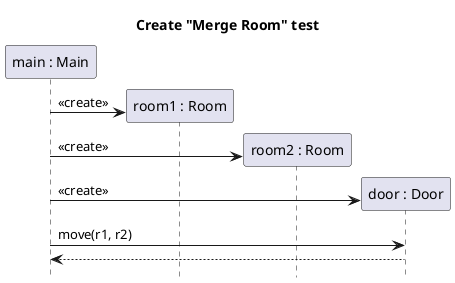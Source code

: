 @startuml room-merge-create
title Create "Merge Room" test
hide footbox
skinparam SequenceReferenceBackgroundColor white

participant "main : Main" as main
participant "room1 : Room" as r1
participant "room2 : Room" as r2
participant "door : Door" as door

create r1
main -> r1 : <<create>>
create r2
main -> r2 : <<create>>
create door
main -> door : <<create>>
main -> door : move(r1, r2)
return

@enduml